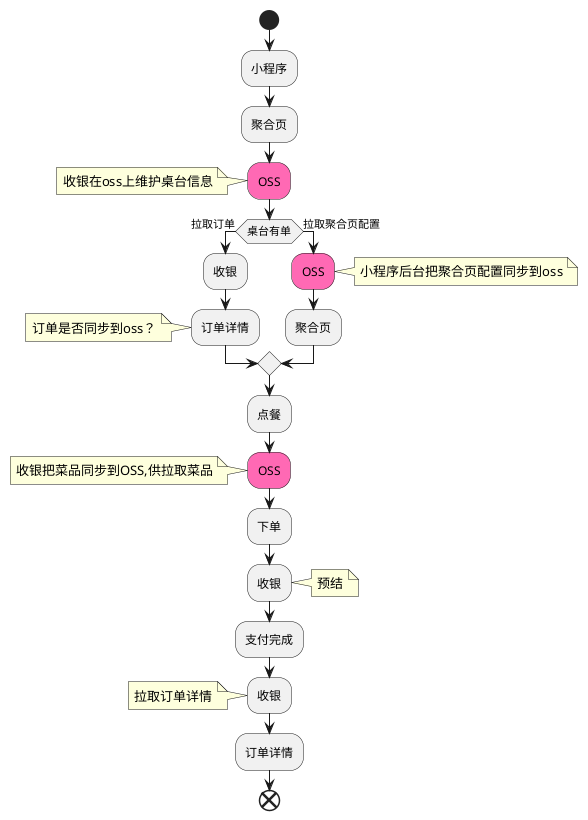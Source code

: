 @startuml
start
:小程序;
:聚合页;
#HotPink:OSS;
note left: 收银在oss上维护桌台信息
if (桌台有单) then (拉取订单)
  :收银;
  :订单详情;
  note left: 订单是否同步到oss？
else (拉取聚合页配置)
  #HotPink:OSS;
  note right: 小程序后台把聚合页配置同步到oss
  :聚合页;
endif
:点餐;
#HotPink:OSS;
note left: 收银把菜品同步到OSS,供拉取菜品
:下单;
:收银;
note right: 预结	 
:支付完成;
:收银;
note left: 拉取订单详情
:订单详情;
end
@enduml
